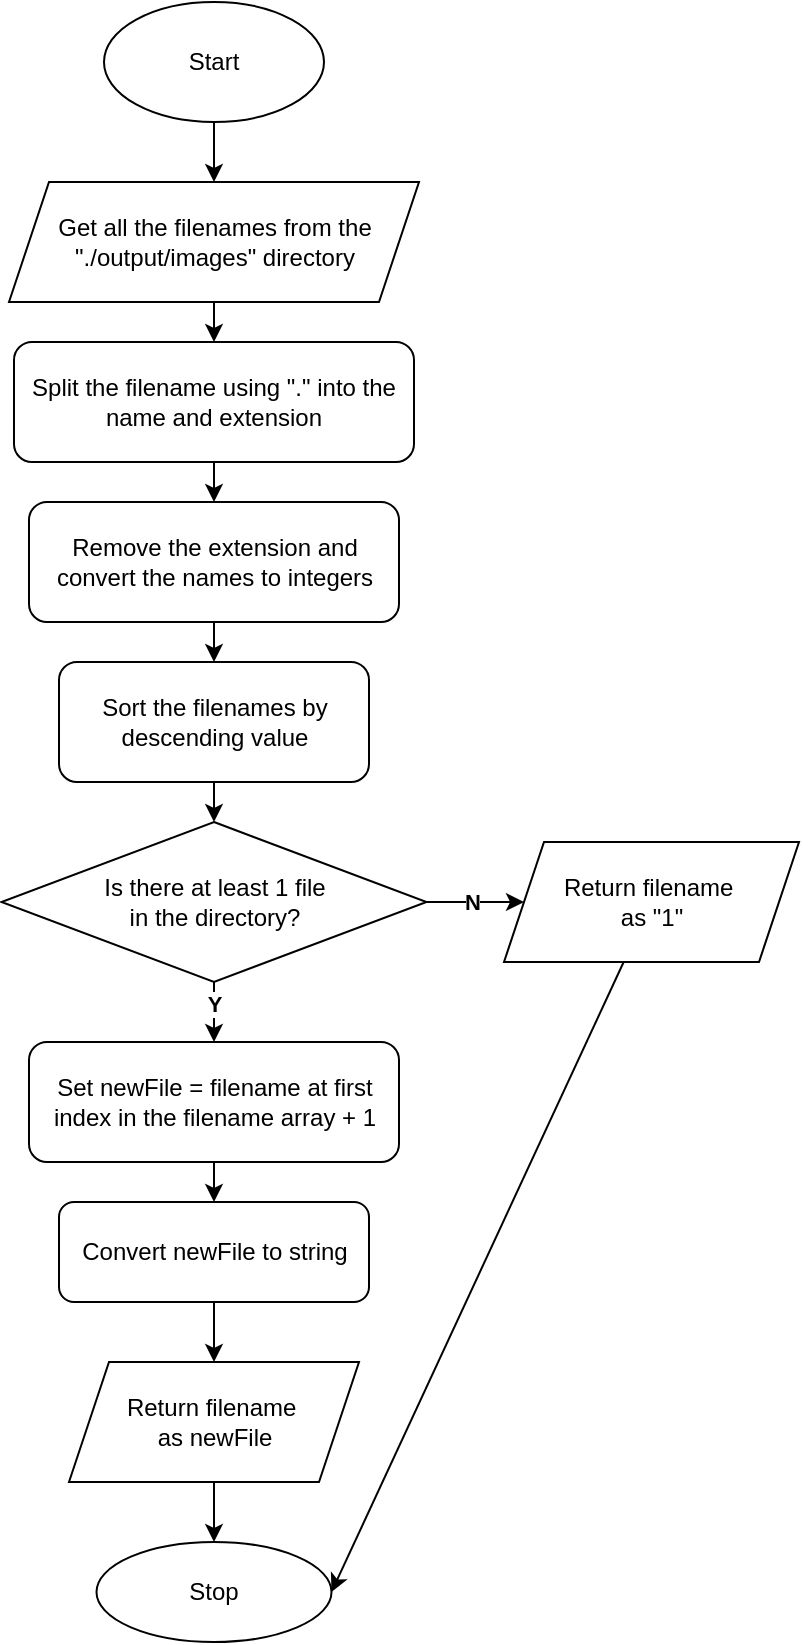 <mxfile>
    <diagram id="S3-Q4SInUwoXaMKxnhus" name="Page-1">
        <mxGraphModel dx="2230" dy="1820" grid="1" gridSize="10" guides="1" tooltips="1" connect="1" arrows="1" fold="1" page="1" pageScale="1" pageWidth="850" pageHeight="1100" math="0" shadow="0">
            <root>
                <mxCell id="0"/>
                <mxCell id="1" parent="0"/>
                <mxCell id="2" value="" style="edgeStyle=none;html=1;" edge="1" parent="1" source="3" target="5">
                    <mxGeometry relative="1" as="geometry"/>
                </mxCell>
                <mxCell id="3" value="Start" style="ellipse;whiteSpace=wrap;html=1;" vertex="1" parent="1">
                    <mxGeometry x="-350" y="-230" width="110" height="60" as="geometry"/>
                </mxCell>
                <mxCell id="4" value="" style="edgeStyle=none;html=1;" edge="1" parent="1" source="5" target="7">
                    <mxGeometry relative="1" as="geometry"/>
                </mxCell>
                <mxCell id="5" value="Get all the filenames from the &quot;./output/images&quot; directory" style="shape=parallelogram;perimeter=parallelogramPerimeter;whiteSpace=wrap;html=1;fixedSize=1;rounded=0;" vertex="1" parent="1">
                    <mxGeometry x="-397.5" y="-140" width="205" height="60" as="geometry"/>
                </mxCell>
                <mxCell id="6" value="" style="edgeStyle=none;html=1;" edge="1" parent="1" source="7" target="9">
                    <mxGeometry relative="1" as="geometry"/>
                </mxCell>
                <mxCell id="7" value="Split the filename using &quot;.&quot; into the name and extension" style="whiteSpace=wrap;html=1;rounded=1;" vertex="1" parent="1">
                    <mxGeometry x="-395" y="-60" width="200" height="60" as="geometry"/>
                </mxCell>
                <mxCell id="8" value="" style="edgeStyle=none;html=1;" edge="1" parent="1" source="9" target="10">
                    <mxGeometry relative="1" as="geometry"/>
                </mxCell>
                <mxCell id="9" value="Remove the extension and convert the names to integers" style="whiteSpace=wrap;html=1;rounded=1;" vertex="1" parent="1">
                    <mxGeometry x="-387.5" y="20" width="185" height="60" as="geometry"/>
                </mxCell>
                <mxCell id="16" value="" style="edgeStyle=none;html=1;" edge="1" parent="1" source="10" target="15">
                    <mxGeometry relative="1" as="geometry"/>
                </mxCell>
                <mxCell id="10" value="Sort the filenames by descending value" style="whiteSpace=wrap;html=1;rounded=1;" vertex="1" parent="1">
                    <mxGeometry x="-372.5" y="100" width="155" height="60" as="geometry"/>
                </mxCell>
                <mxCell id="18" value="" style="edgeStyle=none;html=1;" edge="1" parent="1" source="15" target="17">
                    <mxGeometry relative="1" as="geometry"/>
                </mxCell>
                <mxCell id="27" value="N" style="edgeLabel;html=1;align=center;verticalAlign=middle;resizable=0;points=[];fontStyle=1" vertex="1" connectable="0" parent="18">
                    <mxGeometry x="-0.085" relative="1" as="geometry">
                        <mxPoint as="offset"/>
                    </mxGeometry>
                </mxCell>
                <mxCell id="20" value="" style="edgeStyle=none;html=1;" edge="1" parent="1" source="15" target="19">
                    <mxGeometry relative="1" as="geometry"/>
                </mxCell>
                <mxCell id="28" value="Y" style="edgeLabel;html=1;align=center;verticalAlign=middle;resizable=0;points=[];fontStyle=1" vertex="1" connectable="0" parent="20">
                    <mxGeometry x="-0.305" relative="1" as="geometry">
                        <mxPoint as="offset"/>
                    </mxGeometry>
                </mxCell>
                <mxCell id="15" value="Is there at least 1 file&lt;div&gt;in the directory?&lt;/div&gt;" style="rhombus;whiteSpace=wrap;html=1;rounded=0;" vertex="1" parent="1">
                    <mxGeometry x="-401.25" y="180" width="212.5" height="80" as="geometry"/>
                </mxCell>
                <mxCell id="29" style="edgeStyle=none;html=1;entryX=1;entryY=0.5;entryDx=0;entryDy=0;" edge="1" parent="1" source="17" target="25">
                    <mxGeometry relative="1" as="geometry"/>
                </mxCell>
                <mxCell id="17" value="Return filename&amp;nbsp;&lt;div&gt;as &quot;1&quot;&lt;/div&gt;" style="shape=parallelogram;perimeter=parallelogramPerimeter;whiteSpace=wrap;html=1;fixedSize=1;rounded=0;" vertex="1" parent="1">
                    <mxGeometry x="-150" y="190" width="147.5" height="60" as="geometry"/>
                </mxCell>
                <mxCell id="22" value="" style="edgeStyle=none;html=1;" edge="1" parent="1" source="19" target="21">
                    <mxGeometry relative="1" as="geometry"/>
                </mxCell>
                <mxCell id="19" value="Set newFile = filename at first index in the filename array + 1" style="whiteSpace=wrap;html=1;rounded=1;" vertex="1" parent="1">
                    <mxGeometry x="-387.5" y="290" width="185" height="60" as="geometry"/>
                </mxCell>
                <mxCell id="24" value="" style="edgeStyle=none;html=1;" edge="1" parent="1" source="21" target="23">
                    <mxGeometry relative="1" as="geometry"/>
                </mxCell>
                <mxCell id="21" value="Convert newFile to string" style="whiteSpace=wrap;html=1;rounded=1;" vertex="1" parent="1">
                    <mxGeometry x="-372.5" y="370" width="155" height="50" as="geometry"/>
                </mxCell>
                <mxCell id="26" value="" style="edgeStyle=none;html=1;" edge="1" parent="1" source="23" target="25">
                    <mxGeometry relative="1" as="geometry"/>
                </mxCell>
                <mxCell id="23" value="Return filename&amp;nbsp;&lt;div&gt;as newFile&lt;/div&gt;" style="shape=parallelogram;perimeter=parallelogramPerimeter;whiteSpace=wrap;html=1;fixedSize=1;rounded=0;" vertex="1" parent="1">
                    <mxGeometry x="-367.5" y="450" width="145" height="60" as="geometry"/>
                </mxCell>
                <mxCell id="25" value="Stop" style="ellipse;whiteSpace=wrap;html=1;rounded=0;" vertex="1" parent="1">
                    <mxGeometry x="-353.75" y="540" width="117.5" height="50" as="geometry"/>
                </mxCell>
            </root>
        </mxGraphModel>
    </diagram>
</mxfile>